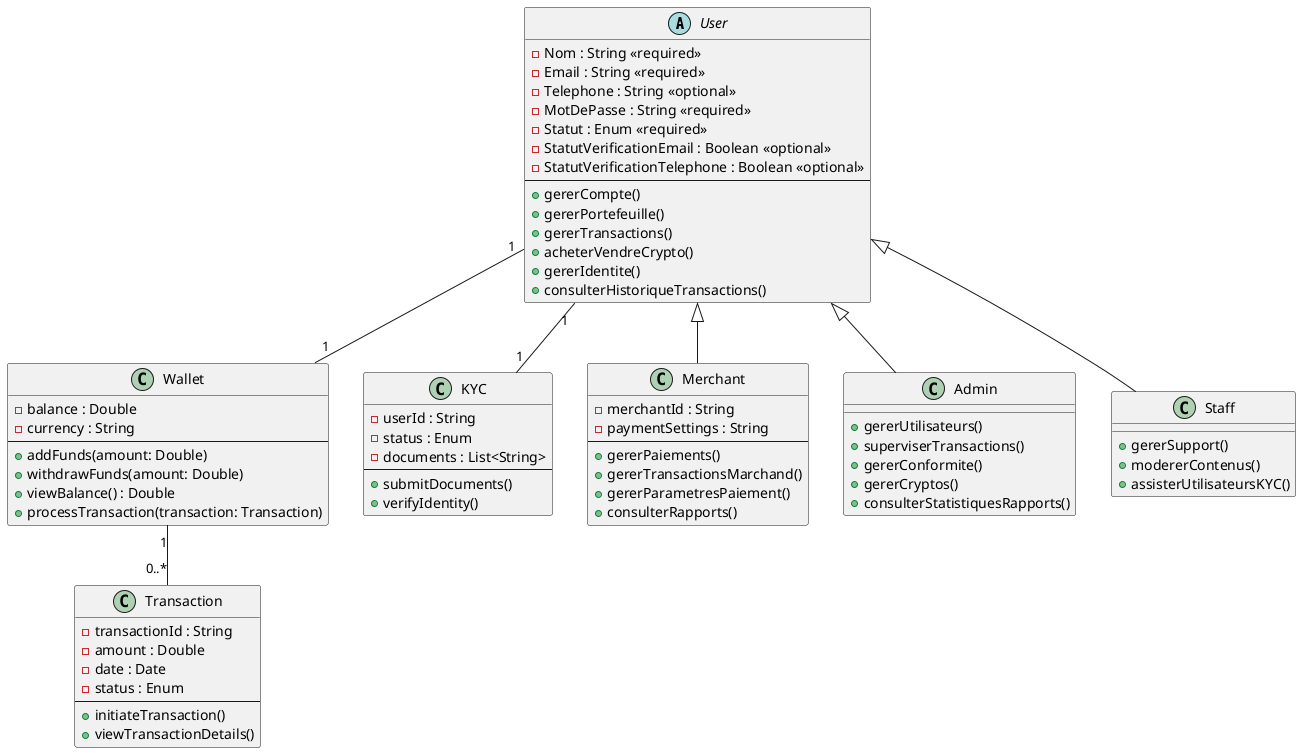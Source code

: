 @startuml ClassDiagram

abstract class User {
    - Nom : String <<required>>
    - Email : String <<required>>
    - Telephone : String <<optional>>
    - MotDePasse : String <<required>>
    - Statut : Enum <<required>>
    - StatutVerificationEmail : Boolean <<optional>>
    - StatutVerificationTelephone : Boolean <<optional>>
    --
    + gererCompte()
    + gererPortefeuille()
    + gererTransactions()
    + acheterVendreCrypto()
    + gererIdentite()
    + consulterHistoriqueTransactions()
}

class Wallet {
    - balance : Double
    - currency : String
    --
    + addFunds(amount: Double)
    + withdrawFunds(amount: Double)
    + viewBalance() : Double
    + processTransaction(transaction: Transaction)
}

class Transaction {
    - transactionId : String
    - amount : Double
    - date : Date
    - status : Enum
    --
    + initiateTransaction()
    + viewTransactionDetails()
}

class KYC {
    - userId : String
    - status : Enum
    - documents : List<String>
    --
    + submitDocuments()
    + verifyIdentity()
}

class Merchant {
    - merchantId : String
    - paymentSettings : String
    --
    + gererPaiements()
    + gererTransactionsMarchand()
    + gererParametresPaiement()
    + consulterRapports()
}

class Admin {
    + gererUtilisateurs()
    + superviserTransactions()
    + gererConformite()
    + gererCryptos()
    + consulterStatistiquesRapports()
}

class Staff {
    + gererSupport()
    + modererContenus()
    + assisterUtilisateursKYC()
}

User <|-- Merchant
User <|-- Admin
User <|-- Staff

User "1" -- "1" Wallet
Wallet "1" -- "0..*" Transaction
User "1" -- "1" KYC

@enduml